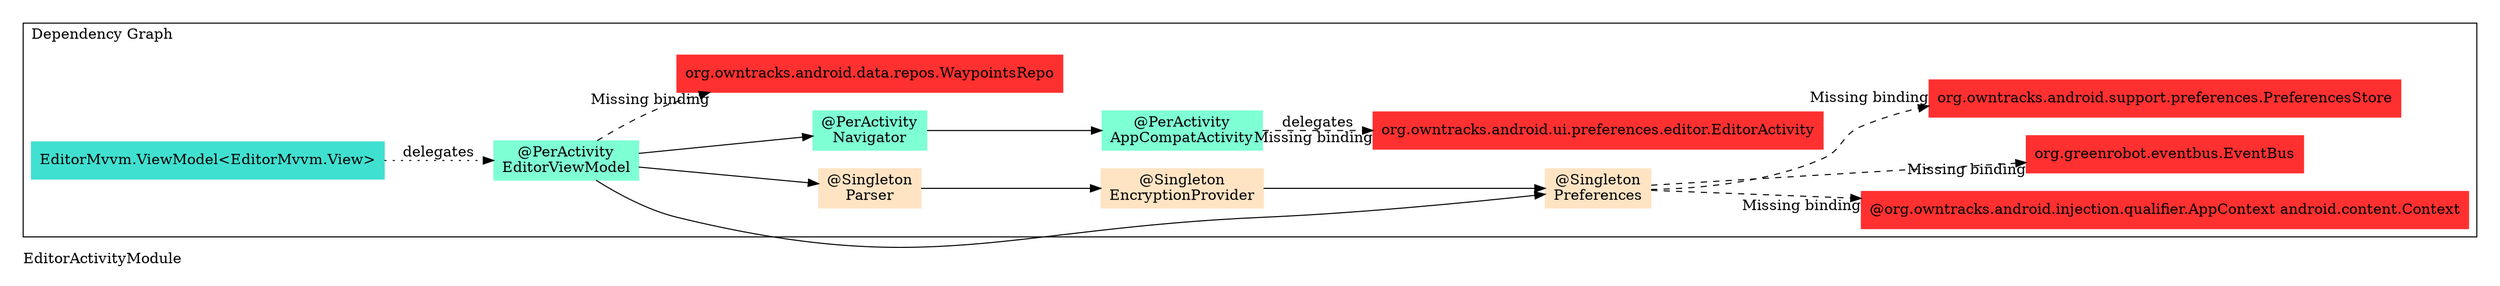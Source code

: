 digraph "org.owntracks.android.ui.preferences.editor.EditorActivityModule" {
  graph [rankdir="LR", labeljust="l", label="EditorActivityModule", pad="0.2", compound="true"]
  node [shape="rectangle", style="filled", color="turquoise"]
  subgraph "cluster_Entry Points" {
    graph [labeljust="l", label="Entry Points"]
    node [shape="component", penwidth="2"]
  }
  subgraph "cluster_Dependency Graph" {
    graph [labeljust="l", label="Dependency Graph"]
    "96d0e143-8f11-4bb0-8f4b-91affdf8301a" [label="@PerActivity\nAppCompatActivity", color="aquamarine"]
    "701a9fd5-683e-40ba-822c-b1bda8d87dd1" [label="org.owntracks.android.ui.preferences.editor.EditorActivity", color="firebrick1"]
    "810b83d7-244d-41b6-9c9f-c93b50e46bd4" [label="EditorMvvm.ViewModel<EditorMvvm.View>", color="turquoise"]
    "c9b3e2c0-37d7-4cac-90d6-4938699074c8" [label="@PerActivity\nEditorViewModel", color="aquamarine"]
    "a546fb91-b480-4ae9-8efc-f98273da2b80" [label="@Singleton\nPreferences", color="bisque"]
    "584e8317-1924-4cc8-b88c-c346c6ba6f05" [label="@Singleton\nParser", color="bisque"]
    "207a9522-7fa4-4c88-9372-bb00179ca6ac" [label="@PerActivity\nNavigator", color="aquamarine"]
    "0063a01a-38cd-4d98-acd6-10273fe59b1e" [label="org.owntracks.android.data.repos.WaypointsRepo", color="firebrick1"]
    "f4726e3c-1fad-485d-89e7-e2ed9a30965b" [label="@org.owntracks.android.injection.qualifier.AppContext android.content.Context", color="firebrick1"]
    "0836bdb0-6233-4078-95d9-96e62ca08c74" [label="org.greenrobot.eventbus.EventBus", color="firebrick1"]
    "97ba5523-7ebe-42fe-a961-3dc87a10dc17" [label="org.owntracks.android.support.preferences.PreferencesStore", color="firebrick1"]
    "16a0b852-752f-4434-ac34-e032cdcae3ee" [label="@Singleton\nEncryptionProvider", color="bisque"]
  }
  subgraph "cluster_Subcomponents" {
    graph [labeljust="l", shape="folder", label="Subcomponents"]
  }
  "207a9522-7fa4-4c88-9372-bb00179ca6ac" -> "96d0e143-8f11-4bb0-8f4b-91affdf8301a"
  "96d0e143-8f11-4bb0-8f4b-91affdf8301a" -> "701a9fd5-683e-40ba-822c-b1bda8d87dd1" [style="dashed", label="delegates", arrowType="empty", headlabel="Missing binding"]
  "810b83d7-244d-41b6-9c9f-c93b50e46bd4" -> "c9b3e2c0-37d7-4cac-90d6-4938699074c8" [style="dotted", label="delegates"]
  "c9b3e2c0-37d7-4cac-90d6-4938699074c8" -> "207a9522-7fa4-4c88-9372-bb00179ca6ac"
  "c9b3e2c0-37d7-4cac-90d6-4938699074c8" -> "0063a01a-38cd-4d98-acd6-10273fe59b1e" [style="dashed", arrowType="empty", headlabel="Missing binding"]
  "c9b3e2c0-37d7-4cac-90d6-4938699074c8" -> "a546fb91-b480-4ae9-8efc-f98273da2b80"
  "c9b3e2c0-37d7-4cac-90d6-4938699074c8" -> "584e8317-1924-4cc8-b88c-c346c6ba6f05"
  "16a0b852-752f-4434-ac34-e032cdcae3ee" -> "a546fb91-b480-4ae9-8efc-f98273da2b80"
  "a546fb91-b480-4ae9-8efc-f98273da2b80" -> "f4726e3c-1fad-485d-89e7-e2ed9a30965b" [style="dashed", arrowType="empty", headlabel="Missing binding"]
  "a546fb91-b480-4ae9-8efc-f98273da2b80" -> "0836bdb0-6233-4078-95d9-96e62ca08c74" [style="dashed", arrowType="empty", headlabel="Missing binding"]
  "a546fb91-b480-4ae9-8efc-f98273da2b80" -> "97ba5523-7ebe-42fe-a961-3dc87a10dc17" [style="dashed", arrowType="empty", headlabel="Missing binding"]
  "584e8317-1924-4cc8-b88c-c346c6ba6f05" -> "16a0b852-752f-4434-ac34-e032cdcae3ee"
}
